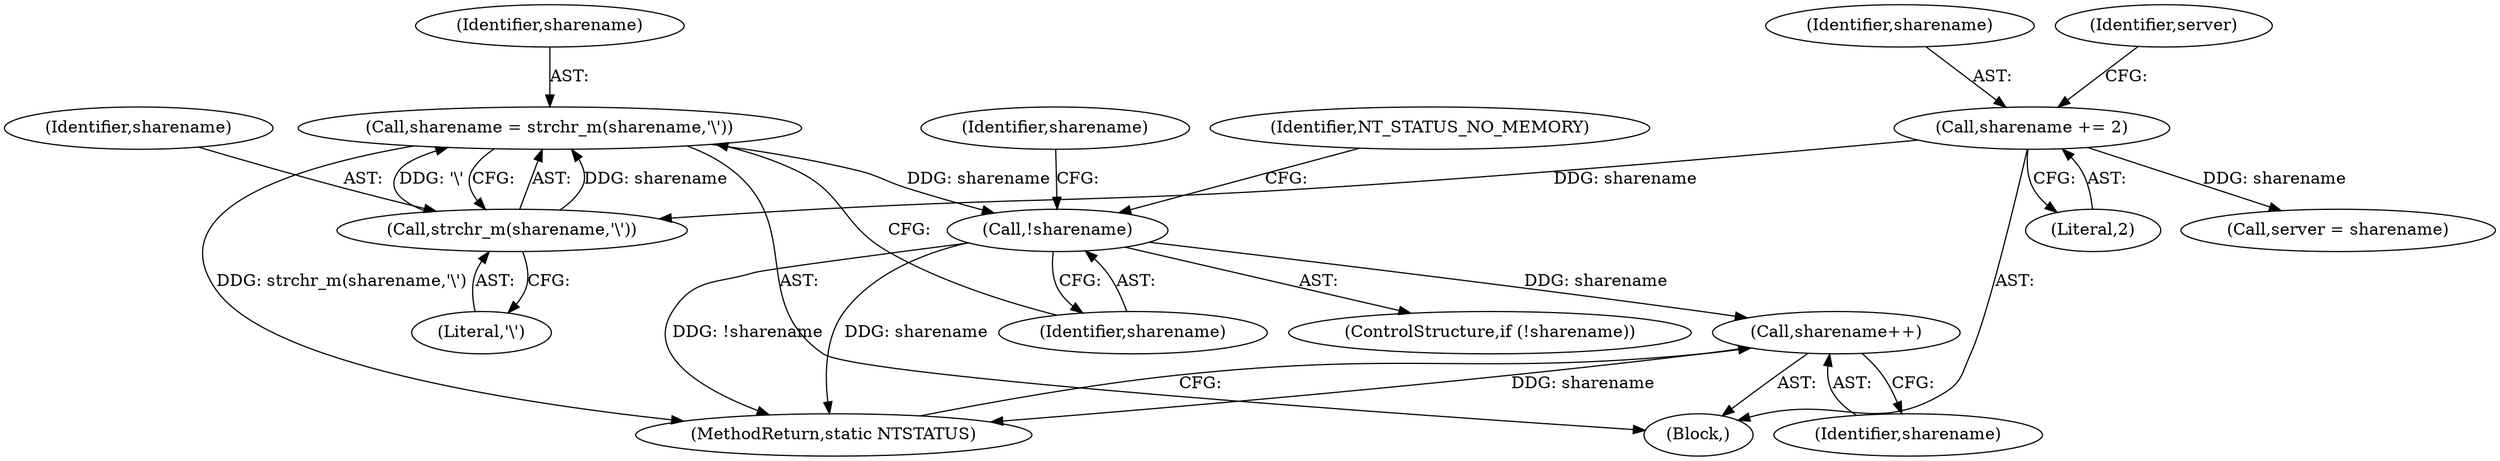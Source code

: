 digraph "0_samba_d724f835acb9f4886c0001af32cd325dbbf1f895@API" {
"1000156" [label="(Call,sharename = strchr_m(sharename,'\\'))"];
"1000158" [label="(Call,strchr_m(sharename,'\\'))"];
"1000145" [label="(Call,sharename += 2)"];
"1000162" [label="(Call,!sharename)"];
"1000171" [label="(Call,sharename++)"];
"1000150" [label="(Identifier,server)"];
"1000161" [label="(ControlStructure,if (!sharename))"];
"1000171" [label="(Call,sharename++)"];
"1000145" [label="(Call,sharename += 2)"];
"1000169" [label="(Identifier,sharename)"];
"1000166" [label="(Identifier,NT_STATUS_NO_MEMORY)"];
"1000172" [label="(Identifier,sharename)"];
"1000112" [label="(Block,)"];
"1000157" [label="(Identifier,sharename)"];
"1000162" [label="(Call,!sharename)"];
"1000160" [label="(Literal,'\\')"];
"1000147" [label="(Literal,2)"];
"1000146" [label="(Identifier,sharename)"];
"1000153" [label="(Call,server = sharename)"];
"1000156" [label="(Call,sharename = strchr_m(sharename,'\\'))"];
"1000173" [label="(MethodReturn,static NTSTATUS)"];
"1000158" [label="(Call,strchr_m(sharename,'\\'))"];
"1000159" [label="(Identifier,sharename)"];
"1000163" [label="(Identifier,sharename)"];
"1000156" -> "1000112"  [label="AST: "];
"1000156" -> "1000158"  [label="CFG: "];
"1000157" -> "1000156"  [label="AST: "];
"1000158" -> "1000156"  [label="AST: "];
"1000163" -> "1000156"  [label="CFG: "];
"1000156" -> "1000173"  [label="DDG: strchr_m(sharename,'\\')"];
"1000158" -> "1000156"  [label="DDG: sharename"];
"1000158" -> "1000156"  [label="DDG: '\\'"];
"1000156" -> "1000162"  [label="DDG: sharename"];
"1000158" -> "1000160"  [label="CFG: "];
"1000159" -> "1000158"  [label="AST: "];
"1000160" -> "1000158"  [label="AST: "];
"1000145" -> "1000158"  [label="DDG: sharename"];
"1000145" -> "1000112"  [label="AST: "];
"1000145" -> "1000147"  [label="CFG: "];
"1000146" -> "1000145"  [label="AST: "];
"1000147" -> "1000145"  [label="AST: "];
"1000150" -> "1000145"  [label="CFG: "];
"1000145" -> "1000153"  [label="DDG: sharename"];
"1000162" -> "1000161"  [label="AST: "];
"1000162" -> "1000163"  [label="CFG: "];
"1000163" -> "1000162"  [label="AST: "];
"1000166" -> "1000162"  [label="CFG: "];
"1000169" -> "1000162"  [label="CFG: "];
"1000162" -> "1000173"  [label="DDG: sharename"];
"1000162" -> "1000173"  [label="DDG: !sharename"];
"1000162" -> "1000171"  [label="DDG: sharename"];
"1000171" -> "1000112"  [label="AST: "];
"1000171" -> "1000172"  [label="CFG: "];
"1000172" -> "1000171"  [label="AST: "];
"1000173" -> "1000171"  [label="CFG: "];
"1000171" -> "1000173"  [label="DDG: sharename"];
}

